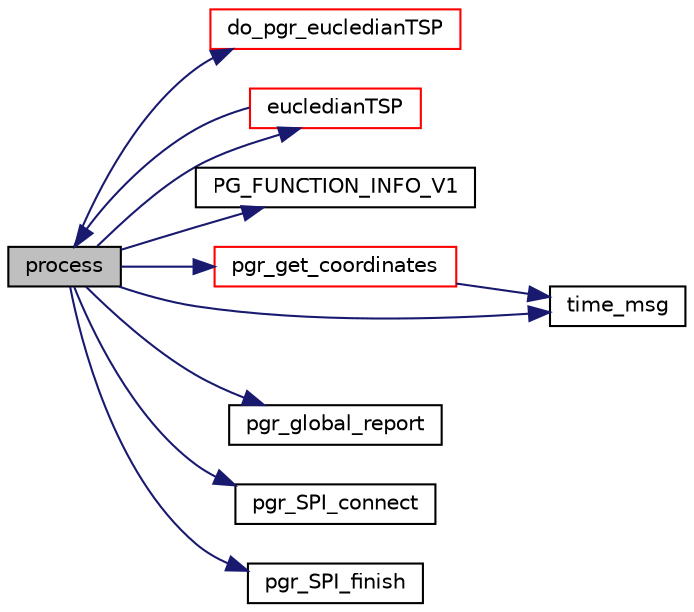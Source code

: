digraph "process"
{
  edge [fontname="Helvetica",fontsize="10",labelfontname="Helvetica",labelfontsize="10"];
  node [fontname="Helvetica",fontsize="10",shape=record];
  rankdir="LR";
  Node1 [label="process",height=0.2,width=0.4,color="black", fillcolor="grey75", style="filled", fontcolor="black"];
  Node1 -> Node2 [color="midnightblue",fontsize="10",style="solid",fontname="Helvetica"];
  Node2 [label="do_pgr_eucledianTSP",height=0.2,width=0.4,color="red", fillcolor="white", style="filled",URL="$eucledianTSP__driver_8cpp.html#aacbf585a0918fd7b3941115231457ce9"];
  Node1 -> Node3 [color="midnightblue",fontsize="10",style="solid",fontname="Helvetica"];
  Node3 [label="eucledianTSP",height=0.2,width=0.4,color="red", fillcolor="white", style="filled",URL="$eucledianTSP_8c.html#adf80487dfc6947bf2381c9a40302897b"];
  Node3 -> Node1 [color="midnightblue",fontsize="10",style="solid",fontname="Helvetica"];
  Node1 -> Node4 [color="midnightblue",fontsize="10",style="solid",fontname="Helvetica"];
  Node4 [label="PG_FUNCTION_INFO_V1",height=0.2,width=0.4,color="black", fillcolor="white", style="filled",URL="$eucledianTSP_8c.html#aa909c0f8481001736f1a7aa55dfe1981"];
  Node1 -> Node5 [color="midnightblue",fontsize="10",style="solid",fontname="Helvetica"];
  Node5 [label="pgr_get_coordinates",height=0.2,width=0.4,color="red", fillcolor="white", style="filled",URL="$coordinates__input_8c.html#a54deb1af794ff39f4589ca73b610b6d5",tooltip="bigint id, float x, float y, "];
  Node5 -> Node6 [color="midnightblue",fontsize="10",style="solid",fontname="Helvetica"];
  Node6 [label="time_msg",height=0.2,width=0.4,color="black", fillcolor="white", style="filled",URL="$time__msg_8c.html#a989d9723eb6d9be4cbf1214136286dbe"];
  Node1 -> Node7 [color="midnightblue",fontsize="10",style="solid",fontname="Helvetica"];
  Node7 [label="pgr_global_report",height=0.2,width=0.4,color="black", fillcolor="white", style="filled",URL="$e__report_8c.html#aa7833fe4baf65aa901e1129575e7deb2",tooltip="notice & error "];
  Node1 -> Node8 [color="midnightblue",fontsize="10",style="solid",fontname="Helvetica"];
  Node8 [label="pgr_SPI_connect",height=0.2,width=0.4,color="black", fillcolor="white", style="filled",URL="$postgres__connection_8c.html#aef5deb780b1cf78c56b1794ab826ac64"];
  Node1 -> Node9 [color="midnightblue",fontsize="10",style="solid",fontname="Helvetica"];
  Node9 [label="pgr_SPI_finish",height=0.2,width=0.4,color="black", fillcolor="white", style="filled",URL="$postgres__connection_8c.html#ae36e7862564b5e72c25c9e26ae8e355f"];
  Node1 -> Node6 [color="midnightblue",fontsize="10",style="solid",fontname="Helvetica"];
}
